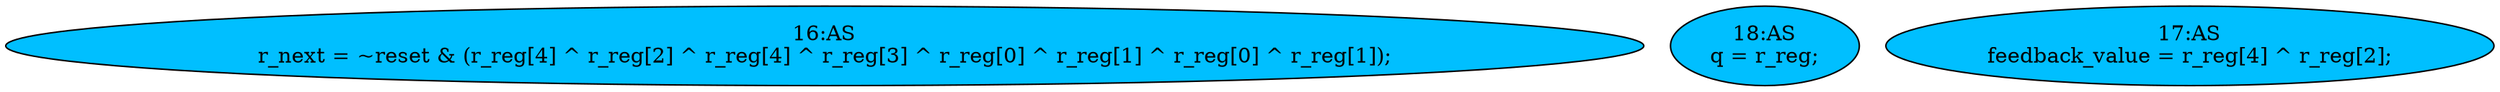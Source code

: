 strict digraph "compose( ,  )" {
	node [label="\N"];
	"16:AS"	[ast="<pyverilog.vparser.ast.Assign object at 0x7fc064063790>",
		def_var="['r_next']",
		fillcolor=deepskyblue,
		label="16:AS
r_next = ~reset & (r_reg[4] ^ r_reg[2] ^ r_reg[4] ^ r_reg[3] ^ r_reg[0] ^ r_reg[1] ^ r_reg[0] ^ r_reg[1]);",
		statements="[]",
		style=filled,
		typ=Assign,
		use_var="['reset', 'r_reg', 'r_reg', 'r_reg', 'r_reg', 'r_reg', 'r_reg', 'r_reg', 'r_reg']"];
	"18:AS"	[ast="<pyverilog.vparser.ast.Assign object at 0x7fc0640ea250>",
		def_var="['q']",
		fillcolor=deepskyblue,
		label="18:AS
q = r_reg;",
		statements="[]",
		style=filled,
		typ=Assign,
		use_var="['r_reg']"];
	"17:AS"	[ast="<pyverilog.vparser.ast.Assign object at 0x7fc0674e4190>",
		def_var="['feedback_value']",
		fillcolor=deepskyblue,
		label="17:AS
feedback_value = r_reg[4] ^ r_reg[2];",
		statements="[]",
		style=filled,
		typ=Assign,
		use_var="['r_reg', 'r_reg']"];
}
